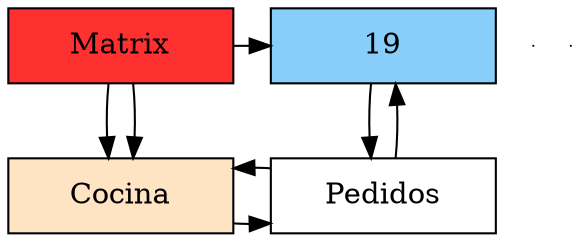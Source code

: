 digraph Sparce_Matrix {
node [shape=box]
MT[label="Matrix",width=1.5,style=filled,fillcolor=firebrick1,group=1];
e0[ shape = point, width = 0 ];
e1[ shape = point, width = 0 ];
V0[label="Cocina"width = 1.5 style = filled, fillcolor = bisque1, group = 1];
MT->V0
H0[label="19"width = 1.5 style = filled, fillcolor = lightskyblue, group =2];
MT->V0
MT->H0
{rank=same; MT;H0;}
"0xc0000aacf0"[label="Pedidos" width=1.5,group=2];
V0->"0xc0000aacf0"
"0xc0000aacf0"->V0
{rank=same V0;"0xc0000aacf0";}
H0->"0xc0000aacf0"
"0xc0000aacf0"->H0

}